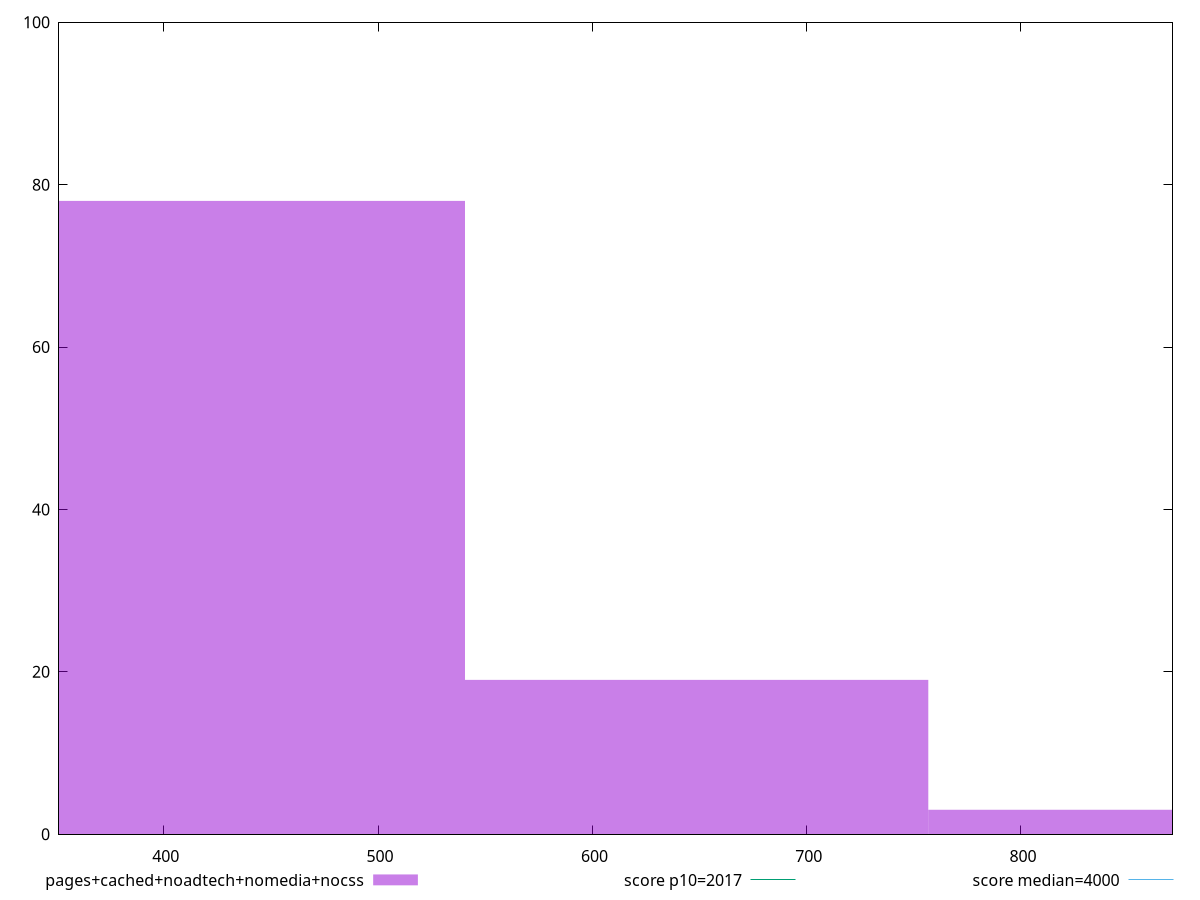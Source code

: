 reset

$pagesCachedNoadtechNomediaNocss <<EOF
648.6609427487422 19
864.8812569983229 3
432.44062849916145 78
EOF

set key outside below
set boxwidth 216.22031424958072
set xrange [351.076:870.7360000000002]
set yrange [0:100]
set trange [0:100]
set style fill transparent solid 0.5 noborder

set parametric
set terminal svg size 640, 490 enhanced background rgb 'white'
set output "report_00017_2021-02-10T15-08-03.406Z/mainthread-work-breakdown/comparison/histogram/4_vs_5.svg"

plot $pagesCachedNoadtechNomediaNocss title "pages+cached+noadtech+nomedia+nocss" with boxes, \
     2017,t title "score p10=2017", \
     4000,t title "score median=4000"

reset

